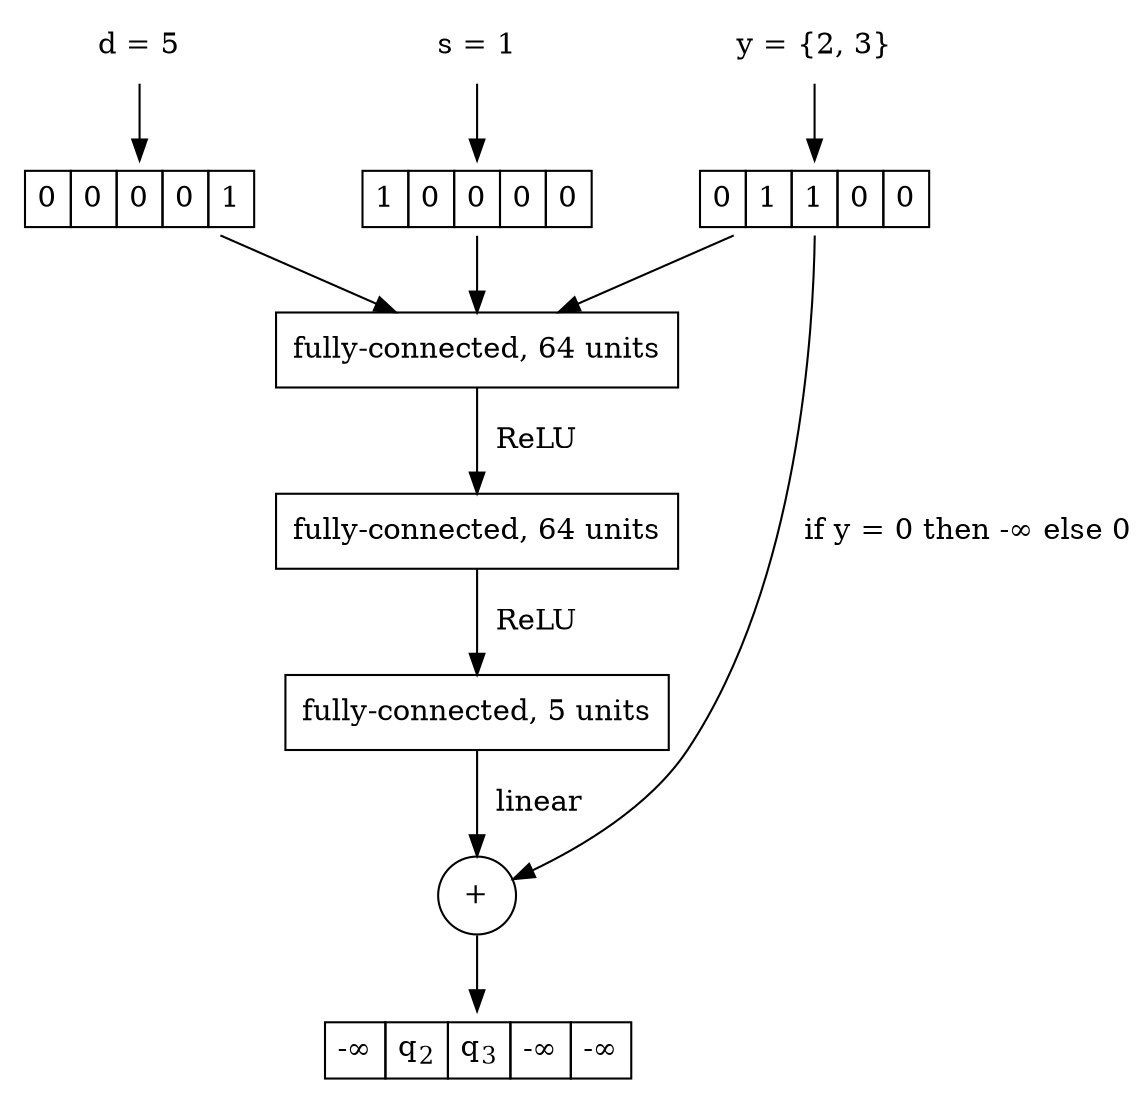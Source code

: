 digraph basic_nn {
  node [shape="plaintext"]
  d_label [label="d = 5"]
  s_label [label="s = 1"]
  y_label [label="y = {2, 3}"]

  node [shape=none];
  d_input [label=<<table border="0" cellspacing="0" cellborder="1" cellpadding="5">
                     <tr border="0">
                        <td>0</td>
                        <td>0</td>
                        <td>0</td>
                        <td>0</td>
                        <td>1</td>
                      </tr>
                   </table>>,
                   ];
  s_input [label=<<table border="0" cellspacing="0"  cellpadding="5">
                      <tr border="0">
                        <td border="1">1</td>
                        <td border="1">0</td>
                        <td border="1">0</td>
                        <td border="1">0</td>
                        <td border="1">0</td>
                      </tr>
                  </table>>]; 
  y_input [label=<<table border="0" cellspacing="0" cellpadding="5">
                      <tr border="0">
                        <td border="1">0</td>
                        <td border="1">1</td>
                        <td border="1">1</td>
                        <td border="1">0</td>
                        <td border="1">0</td>
                      </tr>
                      </table>>];

  subgraph {
    {rank=same; d_input, s_input, y_input} 
  }

  node [shape="box"]
  layer_1 [label="fully-connected, 64 units"];
  layer_2 [label="fully-connected, 64 units"];
  layer_3 [label="fully-connected, 5 units"];

  sum [shape="circle", label="+"]
    
  output [shape=none, label=<<table border="0" cellspacing="0" cellpadding="5">
                      <tr border="0">
                        <td border="1">-∞</td>
                        <td border="1">q<SUB>2</SUB></td>
                        <td border="1">q<SUB>3</SUB></td>
                        <td border="1">-∞</td>
                        <td border="1">-∞</td>
                      </tr>
                  </table>>];

  d_label -> d_input
  s_label -> s_input
  y_label -> y_input

  d_input -> layer_1
  s_input -> layer_1
  y_input -> layer_1

  y_input -> sum [label="  if y = 0 then -∞ else 0", constraint=false]

  layer_1 -> layer_2 [label="  ReLU"]
  layer_2 -> layer_3 [label="  ReLU"]
  layer_3 -> sum [label="  linear"]
    
  sum -> output

  edge [style="invis"]
  d_input -> s_input -> y_input
}
